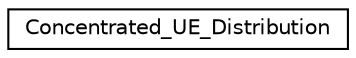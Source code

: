 digraph "Graphical Class Hierarchy"
{
 // LATEX_PDF_SIZE
  edge [fontname="Helvetica",fontsize="10",labelfontname="Helvetica",labelfontsize="10"];
  node [fontname="Helvetica",fontsize="10",shape=record];
  rankdir="LR";
  Node0 [label="Concentrated_UE_Distribution",height=0.2,width=0.4,color="black", fillcolor="white", style="filled",URL="$structConcentrated__UE__Distribution.html",tooltip=" "];
}
